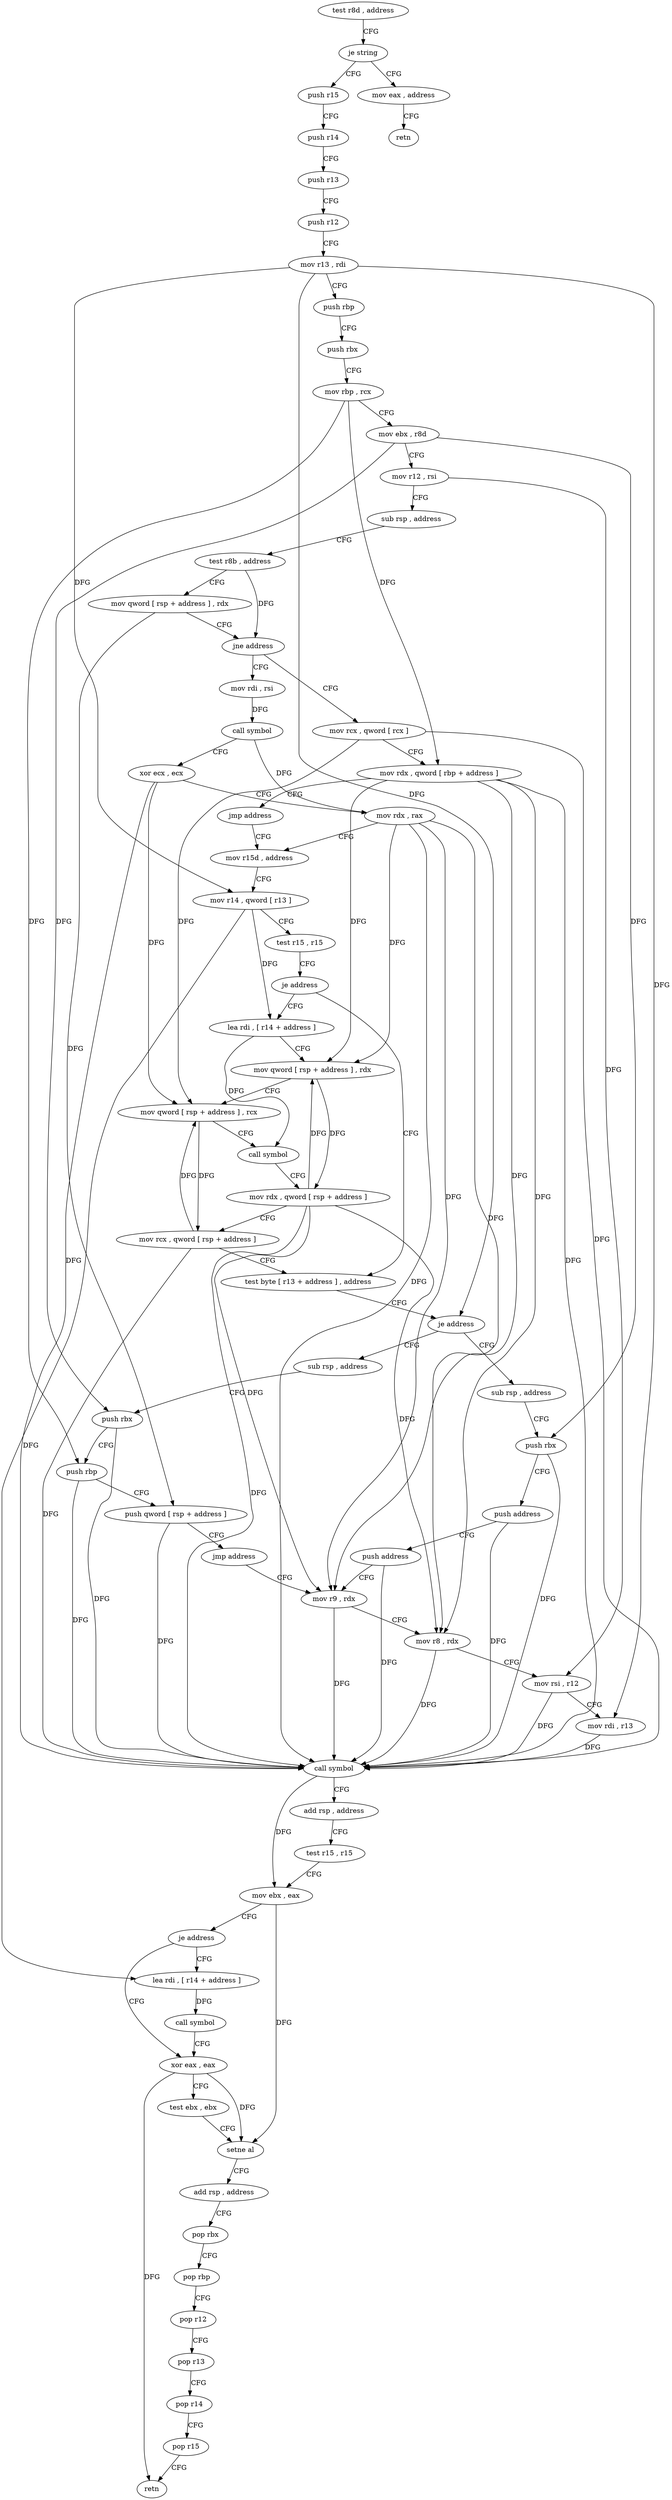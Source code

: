 digraph "func" {
"4378528" [label = "test r8d , address" ]
"4378535" [label = "je string" ]
"4378544" [label = "push r15" ]
"4378537" [label = "mov eax , address" ]
"4378546" [label = "push r14" ]
"4378548" [label = "push r13" ]
"4378550" [label = "push r12" ]
"4378552" [label = "mov r13 , rdi" ]
"4378555" [label = "push rbp" ]
"4378556" [label = "push rbx" ]
"4378557" [label = "mov rbp , rcx" ]
"4378560" [label = "mov ebx , r8d" ]
"4378563" [label = "mov r12 , rsi" ]
"4378566" [label = "sub rsp , address" ]
"4378570" [label = "test r8b , address" ]
"4378574" [label = "mov qword [ rsp + address ] , rdx" ]
"4378579" [label = "jne address" ]
"4378728" [label = "mov rcx , qword [ rcx ]" ]
"4378585" [label = "mov rdi , rsi" ]
"4378542" [label = "retn" ]
"4378731" [label = "mov rdx , qword [ rbp + address ]" ]
"4378735" [label = "jmp address" ]
"4378598" [label = "mov r15d , address" ]
"4378588" [label = "call symbol" ]
"4378593" [label = "xor ecx , ecx" ]
"4378595" [label = "mov rdx , rax" ]
"4378604" [label = "mov r14 , qword [ r13 ]" ]
"4378608" [label = "test r15 , r15" ]
"4378611" [label = "je address" ]
"4378645" [label = "test byte [ r13 + address ] , address" ]
"4378613" [label = "lea rdi , [ r14 + address ]" ]
"4378650" [label = "je address" ]
"4378744" [label = "sub rsp , address" ]
"4378652" [label = "sub rsp , address" ]
"4378620" [label = "mov qword [ rsp + address ] , rdx" ]
"4378625" [label = "mov qword [ rsp + address ] , rcx" ]
"4378630" [label = "call symbol" ]
"4378635" [label = "mov rdx , qword [ rsp + address ]" ]
"4378640" [label = "mov rcx , qword [ rsp + address ]" ]
"4378748" [label = "push rbx" ]
"4378749" [label = "push rbp" ]
"4378750" [label = "push qword [ rsp + address ]" ]
"4378754" [label = "jmp address" ]
"4378661" [label = "mov r9 , rdx" ]
"4378656" [label = "push rbx" ]
"4378657" [label = "push address" ]
"4378659" [label = "push address" ]
"4378664" [label = "mov r8 , rdx" ]
"4378667" [label = "mov rsi , r12" ]
"4378670" [label = "mov rdi , r13" ]
"4378673" [label = "call symbol" ]
"4378678" [label = "add rsp , address" ]
"4378682" [label = "test r15 , r15" ]
"4378685" [label = "mov ebx , eax" ]
"4378687" [label = "je address" ]
"4378701" [label = "xor eax , eax" ]
"4378689" [label = "lea rdi , [ r14 + address ]" ]
"4378703" [label = "test ebx , ebx" ]
"4378705" [label = "setne al" ]
"4378708" [label = "add rsp , address" ]
"4378712" [label = "pop rbx" ]
"4378713" [label = "pop rbp" ]
"4378714" [label = "pop r12" ]
"4378716" [label = "pop r13" ]
"4378718" [label = "pop r14" ]
"4378720" [label = "pop r15" ]
"4378722" [label = "retn" ]
"4378696" [label = "call symbol" ]
"4378528" -> "4378535" [ label = "CFG" ]
"4378535" -> "4378544" [ label = "CFG" ]
"4378535" -> "4378537" [ label = "CFG" ]
"4378544" -> "4378546" [ label = "CFG" ]
"4378537" -> "4378542" [ label = "CFG" ]
"4378546" -> "4378548" [ label = "CFG" ]
"4378548" -> "4378550" [ label = "CFG" ]
"4378550" -> "4378552" [ label = "CFG" ]
"4378552" -> "4378555" [ label = "CFG" ]
"4378552" -> "4378604" [ label = "DFG" ]
"4378552" -> "4378650" [ label = "DFG" ]
"4378552" -> "4378670" [ label = "DFG" ]
"4378555" -> "4378556" [ label = "CFG" ]
"4378556" -> "4378557" [ label = "CFG" ]
"4378557" -> "4378560" [ label = "CFG" ]
"4378557" -> "4378731" [ label = "DFG" ]
"4378557" -> "4378749" [ label = "DFG" ]
"4378560" -> "4378563" [ label = "CFG" ]
"4378560" -> "4378748" [ label = "DFG" ]
"4378560" -> "4378656" [ label = "DFG" ]
"4378563" -> "4378566" [ label = "CFG" ]
"4378563" -> "4378667" [ label = "DFG" ]
"4378566" -> "4378570" [ label = "CFG" ]
"4378570" -> "4378574" [ label = "CFG" ]
"4378570" -> "4378579" [ label = "DFG" ]
"4378574" -> "4378579" [ label = "CFG" ]
"4378574" -> "4378750" [ label = "DFG" ]
"4378579" -> "4378728" [ label = "CFG" ]
"4378579" -> "4378585" [ label = "CFG" ]
"4378728" -> "4378731" [ label = "CFG" ]
"4378728" -> "4378625" [ label = "DFG" ]
"4378728" -> "4378673" [ label = "DFG" ]
"4378585" -> "4378588" [ label = "DFG" ]
"4378731" -> "4378735" [ label = "CFG" ]
"4378731" -> "4378620" [ label = "DFG" ]
"4378731" -> "4378661" [ label = "DFG" ]
"4378731" -> "4378664" [ label = "DFG" ]
"4378731" -> "4378673" [ label = "DFG" ]
"4378735" -> "4378598" [ label = "CFG" ]
"4378598" -> "4378604" [ label = "CFG" ]
"4378588" -> "4378593" [ label = "CFG" ]
"4378588" -> "4378595" [ label = "DFG" ]
"4378593" -> "4378595" [ label = "CFG" ]
"4378593" -> "4378625" [ label = "DFG" ]
"4378593" -> "4378673" [ label = "DFG" ]
"4378595" -> "4378598" [ label = "CFG" ]
"4378595" -> "4378620" [ label = "DFG" ]
"4378595" -> "4378661" [ label = "DFG" ]
"4378595" -> "4378664" [ label = "DFG" ]
"4378595" -> "4378673" [ label = "DFG" ]
"4378604" -> "4378608" [ label = "CFG" ]
"4378604" -> "4378613" [ label = "DFG" ]
"4378604" -> "4378689" [ label = "DFG" ]
"4378608" -> "4378611" [ label = "CFG" ]
"4378611" -> "4378645" [ label = "CFG" ]
"4378611" -> "4378613" [ label = "CFG" ]
"4378645" -> "4378650" [ label = "CFG" ]
"4378613" -> "4378620" [ label = "CFG" ]
"4378613" -> "4378630" [ label = "DFG" ]
"4378650" -> "4378744" [ label = "CFG" ]
"4378650" -> "4378652" [ label = "CFG" ]
"4378744" -> "4378748" [ label = "CFG" ]
"4378652" -> "4378656" [ label = "CFG" ]
"4378620" -> "4378625" [ label = "CFG" ]
"4378620" -> "4378635" [ label = "DFG" ]
"4378625" -> "4378630" [ label = "CFG" ]
"4378625" -> "4378640" [ label = "DFG" ]
"4378630" -> "4378635" [ label = "CFG" ]
"4378635" -> "4378640" [ label = "CFG" ]
"4378635" -> "4378620" [ label = "DFG" ]
"4378635" -> "4378661" [ label = "DFG" ]
"4378635" -> "4378664" [ label = "DFG" ]
"4378635" -> "4378673" [ label = "DFG" ]
"4378640" -> "4378645" [ label = "CFG" ]
"4378640" -> "4378625" [ label = "DFG" ]
"4378640" -> "4378673" [ label = "DFG" ]
"4378748" -> "4378749" [ label = "CFG" ]
"4378748" -> "4378673" [ label = "DFG" ]
"4378749" -> "4378750" [ label = "CFG" ]
"4378749" -> "4378673" [ label = "DFG" ]
"4378750" -> "4378754" [ label = "CFG" ]
"4378750" -> "4378673" [ label = "DFG" ]
"4378754" -> "4378661" [ label = "CFG" ]
"4378661" -> "4378664" [ label = "CFG" ]
"4378661" -> "4378673" [ label = "DFG" ]
"4378656" -> "4378657" [ label = "CFG" ]
"4378656" -> "4378673" [ label = "DFG" ]
"4378657" -> "4378659" [ label = "CFG" ]
"4378657" -> "4378673" [ label = "DFG" ]
"4378659" -> "4378661" [ label = "CFG" ]
"4378659" -> "4378673" [ label = "DFG" ]
"4378664" -> "4378667" [ label = "CFG" ]
"4378664" -> "4378673" [ label = "DFG" ]
"4378667" -> "4378670" [ label = "CFG" ]
"4378667" -> "4378673" [ label = "DFG" ]
"4378670" -> "4378673" [ label = "DFG" ]
"4378673" -> "4378678" [ label = "CFG" ]
"4378673" -> "4378685" [ label = "DFG" ]
"4378678" -> "4378682" [ label = "CFG" ]
"4378682" -> "4378685" [ label = "CFG" ]
"4378685" -> "4378687" [ label = "CFG" ]
"4378685" -> "4378705" [ label = "DFG" ]
"4378687" -> "4378701" [ label = "CFG" ]
"4378687" -> "4378689" [ label = "CFG" ]
"4378701" -> "4378703" [ label = "CFG" ]
"4378701" -> "4378705" [ label = "DFG" ]
"4378701" -> "4378722" [ label = "DFG" ]
"4378689" -> "4378696" [ label = "DFG" ]
"4378703" -> "4378705" [ label = "CFG" ]
"4378705" -> "4378708" [ label = "CFG" ]
"4378708" -> "4378712" [ label = "CFG" ]
"4378712" -> "4378713" [ label = "CFG" ]
"4378713" -> "4378714" [ label = "CFG" ]
"4378714" -> "4378716" [ label = "CFG" ]
"4378716" -> "4378718" [ label = "CFG" ]
"4378718" -> "4378720" [ label = "CFG" ]
"4378720" -> "4378722" [ label = "CFG" ]
"4378696" -> "4378701" [ label = "CFG" ]
}
